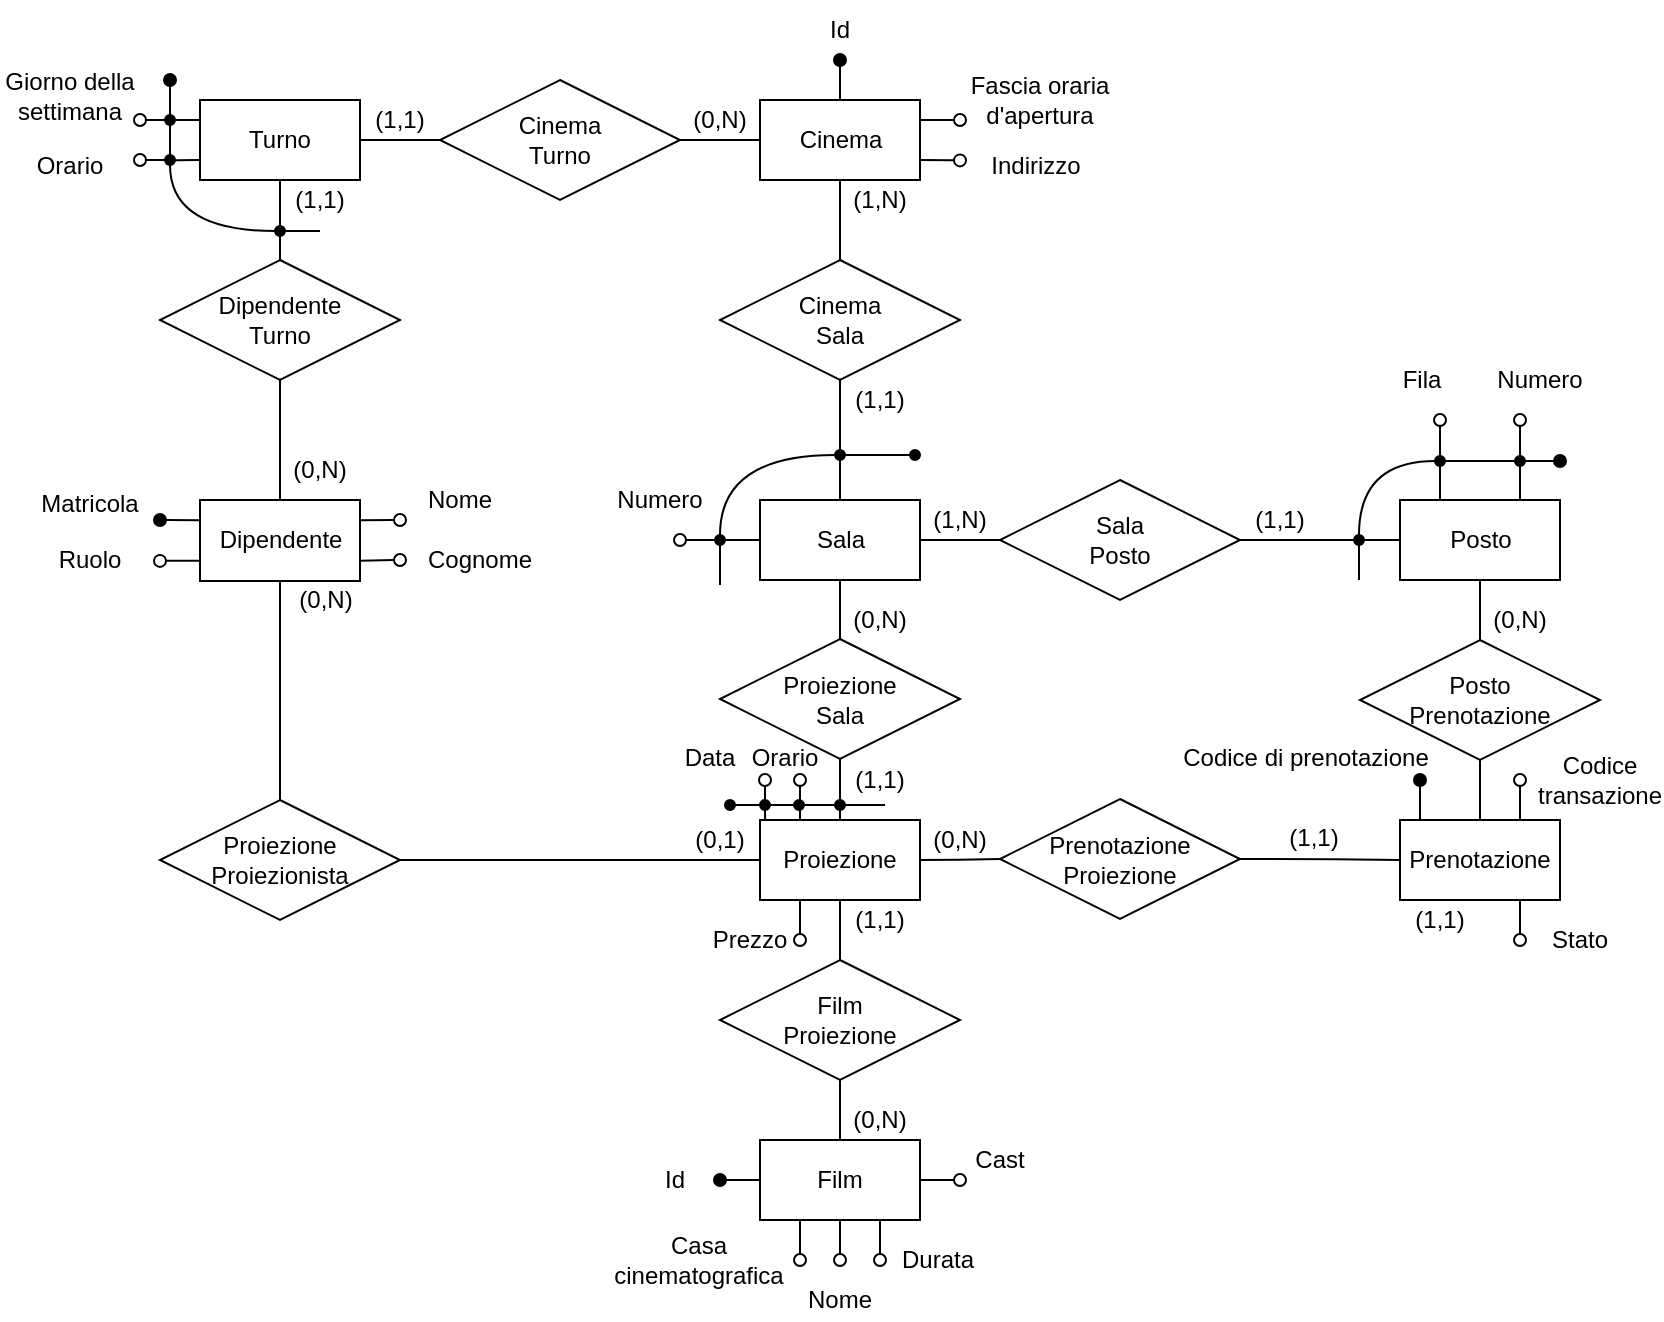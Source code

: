 <mxfile version="15.4.0" type="device"><diagram id="1lqw0WRs7aaWDiczPVCa" name="Page-1"><mxGraphModel dx="1086" dy="806" grid="1" gridSize="10" guides="1" tooltips="1" connect="1" arrows="1" fold="1" page="0" pageScale="1" pageWidth="10000" pageHeight="10000" background="none" math="0" shadow="0"><root><mxCell id="0"/><mxCell id="1" parent="0"/><mxCell id="xSopdsPpnrnvoIy82rfR-10" style="orthogonalLoop=1;jettySize=auto;html=1;exitX=0.5;exitY=1;exitDx=0;exitDy=0;entryX=0.5;entryY=0;entryDx=0;entryDy=0;endArrow=none;endFill=0;sketch=0;edgeStyle=orthogonalEdgeStyle;" parent="1" source="xSopdsPpnrnvoIy82rfR-5" target="xSopdsPpnrnvoIy82rfR-7" edge="1"><mxGeometry relative="1" as="geometry"/></mxCell><mxCell id="kXADhl5-Y2eT4AWiYwV3-1" style="edgeStyle=orthogonalEdgeStyle;orthogonalLoop=1;jettySize=auto;html=1;endArrow=oval;endFill=0;sketch=0;rounded=0;exitX=1;exitY=0.25;exitDx=0;exitDy=0;" parent="1" source="xSopdsPpnrnvoIy82rfR-5" edge="1"><mxGeometry relative="1" as="geometry"><mxPoint x="860" y="290" as="targetPoint"/><Array as="points"/></mxGeometry></mxCell><mxCell id="XUvCuoYZsKAZqXuq2xpE-69" style="edgeStyle=none;rounded=0;orthogonalLoop=1;jettySize=auto;html=1;endArrow=oval;endFill=1;strokeColor=#000000;fillColor=#FFFFFF;" parent="1" source="xSopdsPpnrnvoIy82rfR-5" edge="1"><mxGeometry relative="1" as="geometry"><mxPoint x="800" y="260" as="targetPoint"/></mxGeometry></mxCell><mxCell id="XUvCuoYZsKAZqXuq2xpE-71" style="edgeStyle=none;rounded=0;orthogonalLoop=1;jettySize=auto;html=1;exitX=1;exitY=0.75;exitDx=0;exitDy=0;endArrow=oval;endFill=0;strokeColor=#000000;fillColor=#FFFFFF;" parent="1" source="xSopdsPpnrnvoIy82rfR-5" edge="1"><mxGeometry relative="1" as="geometry"><mxPoint x="860" y="310.2" as="targetPoint"/></mxGeometry></mxCell><mxCell id="xSopdsPpnrnvoIy82rfR-5" value="Cinema" style="html=1;sketch=0;" parent="1" vertex="1"><mxGeometry x="760" y="280" width="80" height="40" as="geometry"/></mxCell><mxCell id="xSopdsPpnrnvoIy82rfR-13" style="edgeStyle=orthogonalEdgeStyle;orthogonalLoop=1;jettySize=auto;html=1;exitX=1;exitY=0.5;exitDx=0;exitDy=0;endArrow=none;endFill=0;sketch=0;" parent="1" source="xSopdsPpnrnvoIy82rfR-6" target="xSopdsPpnrnvoIy82rfR-8" edge="1"><mxGeometry relative="1" as="geometry"/></mxCell><mxCell id="xSopdsPpnrnvoIy82rfR-17" style="edgeStyle=orthogonalEdgeStyle;orthogonalLoop=1;jettySize=auto;html=1;exitX=0;exitY=0.5;exitDx=0;exitDy=0;endArrow=oval;endFill=0;sketch=0;rounded=0;" parent="1" source="xSopdsPpnrnvoIy82rfR-6" edge="1"><mxGeometry relative="1" as="geometry"><mxPoint x="720" y="500" as="targetPoint"/></mxGeometry></mxCell><mxCell id="xSopdsPpnrnvoIy82rfR-53" style="edgeStyle=orthogonalEdgeStyle;orthogonalLoop=1;jettySize=auto;html=1;exitX=0.5;exitY=1;exitDx=0;exitDy=0;entryX=0.5;entryY=0;entryDx=0;entryDy=0;endArrow=none;endFill=0;sketch=0;rounded=0;" parent="1" source="xSopdsPpnrnvoIy82rfR-6" target="xSopdsPpnrnvoIy82rfR-52" edge="1"><mxGeometry relative="1" as="geometry"/></mxCell><mxCell id="xSopdsPpnrnvoIy82rfR-6" value="Sala" style="html=1;sketch=0;" parent="1" vertex="1"><mxGeometry x="760" y="480" width="80" height="40" as="geometry"/></mxCell><mxCell id="xSopdsPpnrnvoIy82rfR-7" value="Cinema&lt;br&gt;Sala" style="rhombus;whiteSpace=wrap;html=1;sketch=0;" parent="1" vertex="1"><mxGeometry x="740" y="360" width="120" height="60" as="geometry"/></mxCell><mxCell id="xSopdsPpnrnvoIy82rfR-14" style="edgeStyle=orthogonalEdgeStyle;orthogonalLoop=1;jettySize=auto;html=1;exitX=1;exitY=0.5;exitDx=0;exitDy=0;endArrow=none;endFill=0;sketch=0;rounded=0;" parent="1" source="j7TaqIWnc3uR9Nywzq0r-38" target="xSopdsPpnrnvoIy82rfR-9" edge="1"><mxGeometry relative="1" as="geometry"><Array as="points"><mxPoint x="1060" y="500"/><mxPoint x="1060" y="500"/></Array></mxGeometry></mxCell><mxCell id="j7TaqIWnc3uR9Nywzq0r-98" style="edgeStyle=orthogonalEdgeStyle;orthogonalLoop=1;jettySize=auto;html=1;entryX=0;entryY=0.5;entryDx=0;entryDy=0;startArrow=none;startFill=0;endArrow=none;endFill=0;endSize=6;fillColor=#000000;sketch=0;rounded=0;" parent="1" source="xSopdsPpnrnvoIy82rfR-8" target="j7TaqIWnc3uR9Nywzq0r-38" edge="1"><mxGeometry relative="1" as="geometry"/></mxCell><mxCell id="xSopdsPpnrnvoIy82rfR-8" value="Sala&lt;br&gt;Posto" style="rhombus;whiteSpace=wrap;html=1;sketch=0;" parent="1" vertex="1"><mxGeometry x="880" y="470" width="120" height="60" as="geometry"/></mxCell><mxCell id="XUvCuoYZsKAZqXuq2xpE-81" style="edgeStyle=none;rounded=0;orthogonalLoop=1;jettySize=auto;html=1;exitX=0.75;exitY=0;exitDx=0;exitDy=0;entryX=0.5;entryY=1;entryDx=0;entryDy=0;endArrow=none;endFill=0;strokeColor=#000000;fillColor=#FFFFFF;" parent="1" source="xSopdsPpnrnvoIy82rfR-9" target="XUvCuoYZsKAZqXuq2xpE-80" edge="1"><mxGeometry relative="1" as="geometry"/></mxCell><mxCell id="xSopdsPpnrnvoIy82rfR-9" value="Posto" style="html=1;sketch=0;" parent="1" vertex="1"><mxGeometry x="1080" y="480" width="80" height="40" as="geometry"/></mxCell><mxCell id="xSopdsPpnrnvoIy82rfR-16" value="Fascia oraria d'apertura" style="text;html=1;strokeColor=none;fillColor=none;align=center;verticalAlign=middle;whiteSpace=wrap;sketch=0;" parent="1" vertex="1"><mxGeometry x="860" y="270" width="80" height="20" as="geometry"/></mxCell><mxCell id="xSopdsPpnrnvoIy82rfR-18" value="Numero" style="text;html=1;strokeColor=none;fillColor=none;align=center;verticalAlign=middle;whiteSpace=wrap;sketch=0;" parent="1" vertex="1"><mxGeometry x="690" y="470" width="40" height="20" as="geometry"/></mxCell><mxCell id="xSopdsPpnrnvoIy82rfR-62" style="edgeStyle=orthogonalEdgeStyle;orthogonalLoop=1;jettySize=auto;html=1;exitX=0.5;exitY=1;exitDx=0;exitDy=0;endArrow=oval;endFill=0;sketch=0;rounded=0;" parent="1" source="xSopdsPpnrnvoIy82rfR-19" edge="1"><mxGeometry relative="1" as="geometry"><mxPoint x="800" y="860" as="targetPoint"/></mxGeometry></mxCell><mxCell id="xSopdsPpnrnvoIy82rfR-69" style="edgeStyle=orthogonalEdgeStyle;orthogonalLoop=1;jettySize=auto;html=1;exitX=0.25;exitY=1;exitDx=0;exitDy=0;endArrow=oval;endFill=0;sketch=0;rounded=0;" parent="1" source="xSopdsPpnrnvoIy82rfR-19" edge="1"><mxGeometry relative="1" as="geometry"><mxPoint x="780" y="860" as="targetPoint"/></mxGeometry></mxCell><mxCell id="j7TaqIWnc3uR9Nywzq0r-116" style="edgeStyle=orthogonalEdgeStyle;orthogonalLoop=1;jettySize=auto;html=1;exitX=0.75;exitY=1;exitDx=0;exitDy=0;startArrow=none;startFill=0;endArrow=oval;endFill=0;endSize=6;fillColor=#000000;sketch=0;rounded=0;" parent="1" source="xSopdsPpnrnvoIy82rfR-19" edge="1"><mxGeometry relative="1" as="geometry"><mxPoint x="820" y="860" as="targetPoint"/><Array as="points"/></mxGeometry></mxCell><mxCell id="XUvCuoYZsKAZqXuq2xpE-64" style="edgeStyle=none;rounded=0;orthogonalLoop=1;jettySize=auto;html=1;endArrow=oval;endFill=1;strokeColor=#000000;fillColor=#FFFFFF;" parent="1" source="xSopdsPpnrnvoIy82rfR-19" edge="1"><mxGeometry relative="1" as="geometry"><mxPoint x="740" y="820" as="targetPoint"/></mxGeometry></mxCell><mxCell id="jBW64c688pPI00NlGqt8-2" style="edgeStyle=orthogonalEdgeStyle;rounded=0;orthogonalLoop=1;jettySize=auto;html=1;exitX=1;exitY=0.5;exitDx=0;exitDy=0;endArrow=oval;endFill=0;" parent="1" source="xSopdsPpnrnvoIy82rfR-19" edge="1"><mxGeometry relative="1" as="geometry"><mxPoint x="860" y="820" as="targetPoint"/></mxGeometry></mxCell><mxCell id="xSopdsPpnrnvoIy82rfR-19" value="Film" style="whiteSpace=wrap;html=1;sketch=0;" parent="1" vertex="1"><mxGeometry x="760" y="800" width="80" height="40" as="geometry"/></mxCell><mxCell id="xSopdsPpnrnvoIy82rfR-25" value="Prezzo" style="text;html=1;strokeColor=none;fillColor=none;align=center;verticalAlign=middle;whiteSpace=wrap;sketch=0;" parent="1" vertex="1"><mxGeometry x="735" y="690" width="40" height="20" as="geometry"/></mxCell><mxCell id="xSopdsPpnrnvoIy82rfR-27" value="Data" style="text;html=1;strokeColor=none;fillColor=none;align=center;verticalAlign=middle;whiteSpace=wrap;sketch=0;" parent="1" vertex="1"><mxGeometry x="720" y="598.5" width="30" height="20" as="geometry"/></mxCell><mxCell id="xSopdsPpnrnvoIy82rfR-29" value="(1,N)" style="text;html=1;strokeColor=none;fillColor=none;align=center;verticalAlign=middle;whiteSpace=wrap;sketch=0;" parent="1" vertex="1"><mxGeometry x="800" y="320" width="40" height="20" as="geometry"/></mxCell><mxCell id="xSopdsPpnrnvoIy82rfR-30" value="(1,N)" style="text;html=1;strokeColor=none;fillColor=none;align=center;verticalAlign=middle;whiteSpace=wrap;sketch=0;" parent="1" vertex="1"><mxGeometry x="840" y="480" width="40" height="20" as="geometry"/></mxCell><mxCell id="xSopdsPpnrnvoIy82rfR-31" value="(1,1)" style="text;html=1;strokeColor=none;fillColor=none;align=center;verticalAlign=middle;whiteSpace=wrap;sketch=0;" parent="1" vertex="1"><mxGeometry x="1000" y="480" width="40" height="20" as="geometry"/></mxCell><mxCell id="xSopdsPpnrnvoIy82rfR-32" value="(0,N)" style="text;html=1;strokeColor=none;fillColor=none;align=center;verticalAlign=middle;whiteSpace=wrap;sketch=0;" parent="1" vertex="1"><mxGeometry x="800" y="780" width="40" height="20" as="geometry"/></mxCell><mxCell id="xSopdsPpnrnvoIy82rfR-33" value="(0,N)" style="text;html=1;strokeColor=none;fillColor=none;align=center;verticalAlign=middle;whiteSpace=wrap;sketch=0;" parent="1" vertex="1"><mxGeometry x="800" y="530" width="40" height="20" as="geometry"/></mxCell><mxCell id="narDt6vrmiZYORDsAgDX-24" style="edgeStyle=orthogonalEdgeStyle;orthogonalLoop=1;jettySize=auto;html=1;startSize=6;endArrow=oval;endFill=1;endSize=6;fillColor=#000000;sketch=0;rounded=0;" parent="1" source="xSopdsPpnrnvoIy82rfR-34" edge="1"><mxGeometry relative="1" as="geometry"><mxPoint x="1090" y="620" as="targetPoint"/><Array as="points"><mxPoint x="1090" y="630"/><mxPoint x="1090" y="630"/></Array></mxGeometry></mxCell><mxCell id="O3717cqS2uT274WOSJo--23" style="edgeStyle=orthogonalEdgeStyle;curved=1;rounded=0;orthogonalLoop=1;jettySize=auto;html=1;entryX=0.5;entryY=1;entryDx=0;entryDy=0;endArrow=none;endFill=0;" parent="1" source="xSopdsPpnrnvoIy82rfR-34" target="O3717cqS2uT274WOSJo--22" edge="1"><mxGeometry relative="1" as="geometry"/></mxCell><mxCell id="vEqM63-Vayi4ytA29xNb-20" style="edgeStyle=orthogonalEdgeStyle;curved=1;rounded=0;orthogonalLoop=1;jettySize=auto;html=1;endArrow=oval;endFill=0;exitX=0.75;exitY=0;exitDx=0;exitDy=0;" parent="1" source="xSopdsPpnrnvoIy82rfR-34" edge="1"><mxGeometry relative="1" as="geometry"><mxPoint x="1140" y="620" as="targetPoint"/></mxGeometry></mxCell><mxCell id="ssJWKYmf7jHM9MA0_efR-1" style="edgeStyle=orthogonalEdgeStyle;rounded=0;orthogonalLoop=1;jettySize=auto;html=1;endArrow=oval;endFill=0;exitX=0.75;exitY=1;exitDx=0;exitDy=0;" parent="1" source="xSopdsPpnrnvoIy82rfR-34" edge="1"><mxGeometry relative="1" as="geometry"><mxPoint x="1140" y="700" as="targetPoint"/></mxGeometry></mxCell><mxCell id="xSopdsPpnrnvoIy82rfR-34" value="Prenotazione" style="whiteSpace=wrap;html=1;sketch=0;" parent="1" vertex="1"><mxGeometry x="1080" y="640" width="80" height="40" as="geometry"/></mxCell><mxCell id="xSopdsPpnrnvoIy82rfR-56" style="edgeStyle=orthogonalEdgeStyle;orthogonalLoop=1;jettySize=auto;html=1;exitX=0.5;exitY=1;exitDx=0;exitDy=0;entryX=0.5;entryY=0;entryDx=0;entryDy=0;endArrow=none;endFill=0;sketch=0;rounded=0;startArrow=none;" parent="1" source="xSopdsPpnrnvoIy82rfR-36" target="xSopdsPpnrnvoIy82rfR-55" edge="1"><mxGeometry relative="1" as="geometry"><mxPoint x="800" y="690" as="sourcePoint"/></mxGeometry></mxCell><mxCell id="j7TaqIWnc3uR9Nywzq0r-130" style="edgeStyle=none;orthogonalLoop=1;jettySize=auto;html=1;startArrow=none;startFill=0;endArrow=oval;endFill=0;endSize=6;fillColor=#000000;sketch=0;rounded=0;exitX=0.25;exitY=1;exitDx=0;exitDy=0;" parent="1" source="xSopdsPpnrnvoIy82rfR-36" edge="1"><mxGeometry relative="1" as="geometry"><mxPoint x="780" y="700" as="targetPoint"/><mxPoint x="742.5" y="710" as="sourcePoint"/></mxGeometry></mxCell><mxCell id="j7TaqIWnc3uR9Nywzq0r-131" style="edgeStyle=none;orthogonalLoop=1;jettySize=auto;html=1;exitX=0.25;exitY=0;exitDx=0;exitDy=0;startArrow=none;startFill=0;endArrow=oval;endFill=0;endSize=6;fillColor=#000000;sketch=0;rounded=0;" parent="1" source="xSopdsPpnrnvoIy82rfR-36" edge="1"><mxGeometry relative="1" as="geometry"><mxPoint x="780" y="620" as="targetPoint"/><mxPoint x="840" y="672" as="sourcePoint"/></mxGeometry></mxCell><mxCell id="O3717cqS2uT274WOSJo--20" style="edgeStyle=orthogonalEdgeStyle;curved=1;rounded=0;orthogonalLoop=1;jettySize=auto;html=1;entryX=0;entryY=0.5;entryDx=0;entryDy=0;endArrow=none;endFill=0;" parent="1" source="xSopdsPpnrnvoIy82rfR-36" target="O3717cqS2uT274WOSJo--19" edge="1"><mxGeometry relative="1" as="geometry"/></mxCell><mxCell id="xSopdsPpnrnvoIy82rfR-36" value="Proiezione" style="whiteSpace=wrap;html=1;sketch=0;" parent="1" vertex="1"><mxGeometry x="760" y="640" width="80" height="40" as="geometry"/></mxCell><mxCell id="xSopdsPpnrnvoIy82rfR-46" value="Fila" style="text;html=1;strokeColor=none;fillColor=none;align=center;verticalAlign=middle;whiteSpace=wrap;sketch=0;" parent="1" vertex="1"><mxGeometry x="1070.5" y="410" width="40" height="20" as="geometry"/></mxCell><mxCell id="xSopdsPpnrnvoIy82rfR-47" value="Numero" style="text;html=1;strokeColor=none;fillColor=none;align=center;verticalAlign=middle;whiteSpace=wrap;sketch=0;" parent="1" vertex="1"><mxGeometry x="1130" y="410" width="40" height="20" as="geometry"/></mxCell><mxCell id="xSopdsPpnrnvoIy82rfR-54" style="edgeStyle=orthogonalEdgeStyle;orthogonalLoop=1;jettySize=auto;html=1;exitX=0.5;exitY=1;exitDx=0;exitDy=0;entryX=0.5;entryY=0;entryDx=0;entryDy=0;endArrow=none;endFill=0;sketch=0;rounded=0;startArrow=none;" parent="1" source="O3717cqS2uT274WOSJo--3" target="xSopdsPpnrnvoIy82rfR-36" edge="1"><mxGeometry relative="1" as="geometry"/></mxCell><mxCell id="xSopdsPpnrnvoIy82rfR-52" value="Proiezione&lt;br&gt;Sala" style="rhombus;whiteSpace=wrap;html=1;sketch=0;" parent="1" vertex="1"><mxGeometry x="740" y="549.5" width="120" height="60" as="geometry"/></mxCell><mxCell id="xSopdsPpnrnvoIy82rfR-57" style="edgeStyle=orthogonalEdgeStyle;orthogonalLoop=1;jettySize=auto;html=1;exitX=0.5;exitY=1;exitDx=0;exitDy=0;entryX=0.5;entryY=0;entryDx=0;entryDy=0;endArrow=none;endFill=0;sketch=0;rounded=0;" parent="1" source="xSopdsPpnrnvoIy82rfR-55" target="xSopdsPpnrnvoIy82rfR-19" edge="1"><mxGeometry relative="1" as="geometry"/></mxCell><mxCell id="xSopdsPpnrnvoIy82rfR-55" value="Film&lt;br&gt;Proiezione" style="rhombus;whiteSpace=wrap;html=1;sketch=0;" parent="1" vertex="1"><mxGeometry x="740" y="710" width="120" height="60" as="geometry"/></mxCell><mxCell id="xSopdsPpnrnvoIy82rfR-65" value="Durata" style="text;html=1;strokeColor=none;fillColor=none;align=center;verticalAlign=middle;whiteSpace=wrap;sketch=0;" parent="1" vertex="1"><mxGeometry x="828.75" y="850" width="40" height="20" as="geometry"/></mxCell><mxCell id="xSopdsPpnrnvoIy82rfR-67" value="Nome" style="text;html=1;strokeColor=none;fillColor=none;align=center;verticalAlign=middle;whiteSpace=wrap;sketch=0;" parent="1" vertex="1"><mxGeometry x="780" y="870" width="40" height="20" as="geometry"/></mxCell><mxCell id="xSopdsPpnrnvoIy82rfR-71" value="Casa cinematografica&lt;br&gt;" style="text;html=1;strokeColor=none;fillColor=none;align=center;verticalAlign=middle;whiteSpace=wrap;sketch=0;" parent="1" vertex="1"><mxGeometry x="682.5" y="850" width="92.5" height="20" as="geometry"/></mxCell><mxCell id="xSopdsPpnrnvoIy82rfR-77" style="edgeStyle=orthogonalEdgeStyle;orthogonalLoop=1;jettySize=auto;html=1;entryX=0;entryY=0.5;entryDx=0;entryDy=0;endArrow=none;endFill=0;sketch=0;rounded=0;" parent="1" source="xSopdsPpnrnvoIy82rfR-75" target="xSopdsPpnrnvoIy82rfR-36" edge="1"><mxGeometry relative="1" as="geometry"/></mxCell><mxCell id="ssJWKYmf7jHM9MA0_efR-18" style="edgeStyle=orthogonalEdgeStyle;rounded=0;orthogonalLoop=1;jettySize=auto;html=1;entryX=0.5;entryY=1;entryDx=0;entryDy=0;endArrow=none;endFill=0;" parent="1" source="xSopdsPpnrnvoIy82rfR-75" target="xSopdsPpnrnvoIy82rfR-96" edge="1"><mxGeometry relative="1" as="geometry"/></mxCell><mxCell id="xSopdsPpnrnvoIy82rfR-75" value="Proiezione&lt;br&gt;Proiezionista" style="rhombus;whiteSpace=wrap;html=1;sketch=0;" parent="1" vertex="1"><mxGeometry x="460" y="630" width="120" height="60" as="geometry"/></mxCell><mxCell id="XUvCuoYZsKAZqXuq2xpE-32" style="edgeStyle=none;rounded=0;orthogonalLoop=1;jettySize=auto;html=1;exitX=1;exitY=0.25;exitDx=0;exitDy=0;endArrow=oval;endFill=0;strokeColor=#000000;fillColor=#FFFFFF;" parent="1" source="xSopdsPpnrnvoIy82rfR-96" edge="1"><mxGeometry relative="1" as="geometry"><mxPoint x="580" y="490" as="targetPoint"/><mxPoint x="560" y="534.875" as="sourcePoint"/></mxGeometry></mxCell><mxCell id="XUvCuoYZsKAZqXuq2xpE-33" style="edgeStyle=none;rounded=0;orthogonalLoop=1;jettySize=auto;html=1;exitX=1;exitY=0.75;exitDx=0;exitDy=0;endArrow=oval;endFill=0;strokeColor=#000000;fillColor=#FFFFFF;" parent="1" source="xSopdsPpnrnvoIy82rfR-96" edge="1"><mxGeometry relative="1" as="geometry"><mxPoint x="580" y="510" as="targetPoint"/><mxPoint x="560" y="555.125" as="sourcePoint"/></mxGeometry></mxCell><mxCell id="XUvCuoYZsKAZqXuq2xpE-36" style="edgeStyle=none;rounded=0;orthogonalLoop=1;jettySize=auto;html=1;exitX=0;exitY=0.25;exitDx=0;exitDy=0;endArrow=oval;endFill=1;strokeColor=#000000;fillColor=#FFFFFF;" parent="1" source="xSopdsPpnrnvoIy82rfR-96" edge="1"><mxGeometry relative="1" as="geometry"><mxPoint x="460" y="490" as="targetPoint"/><mxPoint x="480" y="534.875" as="sourcePoint"/></mxGeometry></mxCell><mxCell id="ssJWKYmf7jHM9MA0_efR-19" style="edgeStyle=orthogonalEdgeStyle;rounded=0;orthogonalLoop=1;jettySize=auto;html=1;exitX=0;exitY=0.75;exitDx=0;exitDy=0;endArrow=oval;endFill=0;" parent="1" source="xSopdsPpnrnvoIy82rfR-96" edge="1"><mxGeometry relative="1" as="geometry"><mxPoint x="460" y="510.442" as="targetPoint"/></mxGeometry></mxCell><mxCell id="xSopdsPpnrnvoIy82rfR-96" value="Dipendente" style="html=1;sketch=0;" parent="1" vertex="1"><mxGeometry x="480" y="480" width="80" height="40.5" as="geometry"/></mxCell><mxCell id="xSopdsPpnrnvoIy82rfR-103" style="edgeStyle=orthogonalEdgeStyle;orthogonalLoop=1;jettySize=auto;html=1;exitX=0.5;exitY=1;exitDx=0;exitDy=0;entryX=0.5;entryY=0;entryDx=0;entryDy=0;endArrow=none;endFill=0;sketch=0;rounded=0;" parent="1" source="xSopdsPpnrnvoIy82rfR-100" target="xSopdsPpnrnvoIy82rfR-96" edge="1"><mxGeometry relative="1" as="geometry"/></mxCell><mxCell id="vEqM63-Vayi4ytA29xNb-33" style="edgeStyle=none;rounded=0;orthogonalLoop=1;jettySize=auto;html=1;exitX=0.5;exitY=0;exitDx=0;exitDy=0;entryX=0.5;entryY=1;entryDx=0;entryDy=0;endArrow=none;endFill=0;" parent="1" source="xSopdsPpnrnvoIy82rfR-100" target="vEqM63-Vayi4ytA29xNb-12" edge="1"><mxGeometry relative="1" as="geometry"/></mxCell><mxCell id="xSopdsPpnrnvoIy82rfR-100" value="Dipendente&lt;br&gt;Turno" style="rhombus;whiteSpace=wrap;html=1;sketch=0;" parent="1" vertex="1"><mxGeometry x="460" y="360" width="120" height="60" as="geometry"/></mxCell><mxCell id="j7TaqIWnc3uR9Nywzq0r-20" style="edgeStyle=orthogonalEdgeStyle;orthogonalLoop=1;jettySize=auto;html=1;entryX=1;entryY=0.5;entryDx=0;entryDy=0;startArrow=none;startFill=0;endArrow=none;endFill=0;endSize=6;sketch=0;rounded=0;" parent="1" source="j7TaqIWnc3uR9Nywzq0r-13" target="j7TaqIWnc3uR9Nywzq0r-14" edge="1"><mxGeometry relative="1" as="geometry"/></mxCell><mxCell id="j7TaqIWnc3uR9Nywzq0r-13" value="" style="ellipse;whiteSpace=wrap;html=1;aspect=fixed;fillColor=#000000;sketch=0;" parent="1" vertex="1"><mxGeometry x="835" y="455" width="5" height="5" as="geometry"/></mxCell><mxCell id="j7TaqIWnc3uR9Nywzq0r-97" style="edgeStyle=orthogonalEdgeStyle;orthogonalLoop=1;jettySize=auto;html=1;startArrow=none;startFill=0;endArrow=none;endFill=0;endSize=6;fillColor=#000000;sketch=0;rounded=0;" parent="1" source="j7TaqIWnc3uR9Nywzq0r-15" edge="1"><mxGeometry relative="1" as="geometry"><mxPoint x="740" y="520" as="targetPoint"/></mxGeometry></mxCell><mxCell id="j7TaqIWnc3uR9Nywzq0r-15" value="" style="ellipse;whiteSpace=wrap;html=1;aspect=fixed;fillColor=#000000;sketch=0;" parent="1" vertex="1"><mxGeometry x="737.5" y="497.5" width="5" height="5" as="geometry"/></mxCell><mxCell id="j7TaqIWnc3uR9Nywzq0r-16" style="edgeStyle=orthogonalEdgeStyle;orthogonalLoop=1;jettySize=auto;html=1;exitX=0.5;exitY=1;exitDx=0;exitDy=0;endArrow=none;endFill=0;sketch=0;rounded=0;entryX=0.5;entryY=0;entryDx=0;entryDy=0;" parent="1" source="xSopdsPpnrnvoIy82rfR-7" target="j7TaqIWnc3uR9Nywzq0r-14" edge="1"><mxGeometry relative="1" as="geometry"><mxPoint x="730" y="510" as="sourcePoint"/><mxPoint x="730" y="450" as="targetPoint"/><Array as="points"><mxPoint x="800" y="440"/><mxPoint x="800" y="440"/></Array></mxGeometry></mxCell><mxCell id="j7TaqIWnc3uR9Nywzq0r-21" style="edgeStyle=orthogonalEdgeStyle;orthogonalLoop=1;jettySize=auto;html=1;entryX=0.5;entryY=0;entryDx=0;entryDy=0;startArrow=none;startFill=0;endArrow=none;endFill=0;endSize=6;sketch=0;curved=1;" parent="1" source="j7TaqIWnc3uR9Nywzq0r-14" target="j7TaqIWnc3uR9Nywzq0r-15" edge="1"><mxGeometry relative="1" as="geometry"/></mxCell><mxCell id="j7TaqIWnc3uR9Nywzq0r-46" style="edgeStyle=none;orthogonalLoop=1;jettySize=auto;html=1;entryX=0.5;entryY=0;entryDx=0;entryDy=0;startArrow=none;startFill=0;endArrow=none;endFill=0;endSize=6;sketch=0;rounded=0;" parent="1" source="j7TaqIWnc3uR9Nywzq0r-14" target="xSopdsPpnrnvoIy82rfR-6" edge="1"><mxGeometry relative="1" as="geometry"/></mxCell><mxCell id="j7TaqIWnc3uR9Nywzq0r-14" value="" style="ellipse;whiteSpace=wrap;html=1;aspect=fixed;fillColor=#000000;sketch=0;" parent="1" vertex="1"><mxGeometry x="797.5" y="455" width="5" height="5" as="geometry"/></mxCell><mxCell id="j7TaqIWnc3uR9Nywzq0r-42" style="edgeStyle=orthogonalEdgeStyle;orthogonalLoop=1;jettySize=auto;html=1;entryX=0.5;entryY=0;entryDx=0;entryDy=0;startArrow=none;startFill=0;endArrow=none;endFill=0;endSize=6;sketch=0;curved=1;exitX=0;exitY=0.5;exitDx=0;exitDy=0;" parent="1" source="XUvCuoYZsKAZqXuq2xpE-77" target="j7TaqIWnc3uR9Nywzq0r-38" edge="1"><mxGeometry relative="1" as="geometry"><mxPoint x="1090" y="460" as="sourcePoint"/></mxGeometry></mxCell><mxCell id="j7TaqIWnc3uR9Nywzq0r-146" style="orthogonalLoop=1;jettySize=auto;html=1;startArrow=none;startFill=0;endArrow=none;endFill=0;endSize=6;fillColor=#ffffff;sketch=0;rounded=0;" parent="1" source="j7TaqIWnc3uR9Nywzq0r-38" edge="1"><mxGeometry relative="1" as="geometry"><mxPoint x="1059.5" y="520" as="targetPoint"/></mxGeometry></mxCell><mxCell id="j7TaqIWnc3uR9Nywzq0r-38" value="" style="ellipse;whiteSpace=wrap;html=1;aspect=fixed;fillColor=#000000;sketch=0;" parent="1" vertex="1"><mxGeometry x="1057" y="497.5" width="5" height="5" as="geometry"/></mxCell><mxCell id="j7TaqIWnc3uR9Nywzq0r-62" value="(1,1)" style="text;html=1;strokeColor=none;fillColor=none;align=center;verticalAlign=middle;whiteSpace=wrap;sketch=0;" parent="1" vertex="1"><mxGeometry x="800" y="680" width="40" height="20" as="geometry"/></mxCell><mxCell id="j7TaqIWnc3uR9Nywzq0r-106" value="(1,1)" style="text;html=1;strokeColor=none;fillColor=none;align=center;verticalAlign=middle;whiteSpace=wrap;sketch=0;" parent="1" vertex="1"><mxGeometry x="800" y="610" width="40" height="20" as="geometry"/></mxCell><mxCell id="j7TaqIWnc3uR9Nywzq0r-119" value="(0,1)" style="text;html=1;strokeColor=none;fillColor=none;align=center;verticalAlign=middle;whiteSpace=wrap;sketch=0;" parent="1" vertex="1"><mxGeometry x="720" y="640" width="40" height="20" as="geometry"/></mxCell><mxCell id="narDt6vrmiZYORDsAgDX-4" style="edgeStyle=orthogonalEdgeStyle;orthogonalLoop=1;jettySize=auto;html=1;entryX=0;entryY=0.5;entryDx=0;entryDy=0;endArrow=none;endFill=0;sketch=0;rounded=0;" parent="1" source="narDt6vrmiZYORDsAgDX-1" target="xSopdsPpnrnvoIy82rfR-5" edge="1"><mxGeometry relative="1" as="geometry"/></mxCell><mxCell id="XUvCuoYZsKAZqXuq2xpE-55" style="edgeStyle=orthogonalEdgeStyle;curved=1;rounded=0;orthogonalLoop=1;jettySize=auto;html=1;entryX=1;entryY=0.5;entryDx=0;entryDy=0;endArrow=none;endFill=0;strokeColor=#000000;fillColor=#FFFFFF;" parent="1" source="narDt6vrmiZYORDsAgDX-1" target="vEqM63-Vayi4ytA29xNb-2" edge="1"><mxGeometry relative="1" as="geometry"/></mxCell><mxCell id="narDt6vrmiZYORDsAgDX-1" value="Cinema&lt;br&gt;Turno" style="rhombus;whiteSpace=wrap;html=1;sketch=0;" parent="1" vertex="1"><mxGeometry x="600" y="270" width="120" height="60" as="geometry"/></mxCell><mxCell id="narDt6vrmiZYORDsAgDX-7" value="(0,N)" style="text;html=1;strokeColor=none;fillColor=none;align=center;verticalAlign=middle;whiteSpace=wrap;sketch=0;" parent="1" vertex="1"><mxGeometry x="720" y="280" width="40" height="20" as="geometry"/></mxCell><mxCell id="narDt6vrmiZYORDsAgDX-10" value="Codice di prenotazione" style="text;html=1;strokeColor=none;fillColor=none;align=center;verticalAlign=middle;whiteSpace=wrap;sketch=0;" parent="1" vertex="1"><mxGeometry x="968" y="598.5" width="130" height="20" as="geometry"/></mxCell><mxCell id="narDt6vrmiZYORDsAgDX-14" value="(0,N)" style="text;html=1;strokeColor=none;fillColor=none;align=center;verticalAlign=middle;whiteSpace=wrap;sketch=0;" parent="1" vertex="1"><mxGeometry x="522.5" y="520" width="40" height="20" as="geometry"/></mxCell><mxCell id="narDt6vrmiZYORDsAgDX-15" value="(1,1)" style="text;html=1;strokeColor=none;fillColor=none;align=center;verticalAlign=middle;whiteSpace=wrap;sketch=0;" parent="1" vertex="1"><mxGeometry x="1080" y="680" width="40" height="20" as="geometry"/></mxCell><mxCell id="narDt6vrmiZYORDsAgDX-16" value="(1,1)" style="text;html=1;strokeColor=none;fillColor=none;align=center;verticalAlign=middle;whiteSpace=wrap;sketch=0;" parent="1" vertex="1"><mxGeometry x="560" y="280" width="40" height="20" as="geometry"/></mxCell><mxCell id="narDt6vrmiZYORDsAgDX-21" value="(0,N)" style="text;html=1;strokeColor=none;fillColor=none;align=center;verticalAlign=middle;whiteSpace=wrap;sketch=0;" parent="1" vertex="1"><mxGeometry x="520" y="455" width="40" height="20" as="geometry"/></mxCell><mxCell id="hVyepEjLpQcrVqFjemts-1" value="(0,N)" style="text;html=1;strokeColor=none;fillColor=none;align=center;verticalAlign=middle;whiteSpace=wrap;rounded=0;" parent="1" vertex="1"><mxGeometry x="840" y="639.5" width="40" height="20" as="geometry"/></mxCell><mxCell id="hVyepEjLpQcrVqFjemts-5" value="(0,N)" style="text;html=1;strokeColor=none;fillColor=none;align=center;verticalAlign=middle;whiteSpace=wrap;rounded=0;" parent="1" vertex="1"><mxGeometry x="1119.5" y="530" width="40" height="20" as="geometry"/></mxCell><mxCell id="hVyepEjLpQcrVqFjemts-7" value="Giorno della settimana" style="text;html=1;strokeColor=none;fillColor=none;align=center;verticalAlign=middle;whiteSpace=wrap;rounded=0;" parent="1" vertex="1"><mxGeometry x="380" y="267.5" width="70" height="20" as="geometry"/></mxCell><mxCell id="XUvCuoYZsKAZqXuq2xpE-2" style="edgeStyle=orthogonalEdgeStyle;rounded=0;orthogonalLoop=1;jettySize=auto;html=1;entryX=0;entryY=0.5;entryDx=0;entryDy=0;endArrow=none;endFill=0;startArrow=none;" parent="1" source="XUvCuoYZsKAZqXuq2xpE-8" target="O3717cqS2uT274WOSJo--3" edge="1"><mxGeometry relative="1" as="geometry"/></mxCell><mxCell id="O3717cqS2uT274WOSJo--1" value="" style="ellipse;whiteSpace=wrap;html=1;aspect=fixed;fillColor=#000000;sketch=0;" parent="1" vertex="1"><mxGeometry x="742.5" y="630" width="5" height="5" as="geometry"/></mxCell><mxCell id="XUvCuoYZsKAZqXuq2xpE-3" style="edgeStyle=orthogonalEdgeStyle;rounded=0;orthogonalLoop=1;jettySize=auto;html=1;endArrow=none;endFill=0;" parent="1" source="O3717cqS2uT274WOSJo--3" edge="1"><mxGeometry relative="1" as="geometry"><mxPoint x="820" y="632.5" as="targetPoint"/></mxGeometry></mxCell><mxCell id="O3717cqS2uT274WOSJo--3" value="" style="ellipse;whiteSpace=wrap;html=1;aspect=fixed;fillColor=#000000;sketch=0;" parent="1" vertex="1"><mxGeometry x="797.5" y="630" width="5" height="5" as="geometry"/></mxCell><mxCell id="O3717cqS2uT274WOSJo--5" value="" style="edgeStyle=orthogonalEdgeStyle;orthogonalLoop=1;jettySize=auto;html=1;exitX=0.5;exitY=1;exitDx=0;exitDy=0;entryX=0.5;entryY=0;entryDx=0;entryDy=0;endArrow=none;endFill=0;sketch=0;rounded=0;" parent="1" source="xSopdsPpnrnvoIy82rfR-52" target="O3717cqS2uT274WOSJo--3" edge="1"><mxGeometry relative="1" as="geometry"><mxPoint x="800" y="600" as="sourcePoint"/><mxPoint x="800" y="640" as="targetPoint"/></mxGeometry></mxCell><mxCell id="O3717cqS2uT274WOSJo--21" style="edgeStyle=orthogonalEdgeStyle;curved=1;rounded=0;orthogonalLoop=1;jettySize=auto;html=1;entryX=0;entryY=0.5;entryDx=0;entryDy=0;endArrow=none;endFill=0;" parent="1" source="O3717cqS2uT274WOSJo--19" target="xSopdsPpnrnvoIy82rfR-34" edge="1"><mxGeometry relative="1" as="geometry"/></mxCell><mxCell id="O3717cqS2uT274WOSJo--19" value="Prenotazione&lt;br&gt;Proiezione" style="rhombus;whiteSpace=wrap;html=1;sketch=0;" parent="1" vertex="1"><mxGeometry x="880" y="629.5" width="120" height="60" as="geometry"/></mxCell><mxCell id="O3717cqS2uT274WOSJo--24" style="edgeStyle=orthogonalEdgeStyle;curved=1;rounded=0;orthogonalLoop=1;jettySize=auto;html=1;exitX=0.5;exitY=0;exitDx=0;exitDy=0;entryX=0.5;entryY=1;entryDx=0;entryDy=0;endArrow=none;endFill=0;" parent="1" source="O3717cqS2uT274WOSJo--22" target="xSopdsPpnrnvoIy82rfR-9" edge="1"><mxGeometry relative="1" as="geometry"/></mxCell><mxCell id="O3717cqS2uT274WOSJo--22" value="Posto&lt;br&gt;Prenotazione" style="rhombus;whiteSpace=wrap;html=1;sketch=0;" parent="1" vertex="1"><mxGeometry x="1060" y="550" width="120" height="60" as="geometry"/></mxCell><mxCell id="XUvCuoYZsKAZqXuq2xpE-7" value="Orario" style="text;html=1;strokeColor=none;fillColor=none;align=center;verticalAlign=middle;whiteSpace=wrap;sketch=0;" parent="1" vertex="1"><mxGeometry x="760" y="598.5" width="25" height="20" as="geometry"/></mxCell><mxCell id="XUvCuoYZsKAZqXuq2xpE-8" value="" style="ellipse;whiteSpace=wrap;html=1;aspect=fixed;fillColor=#000000;sketch=0;" parent="1" vertex="1"><mxGeometry x="777" y="630" width="5" height="5" as="geometry"/></mxCell><mxCell id="XUvCuoYZsKAZqXuq2xpE-9" value="" style="edgeStyle=orthogonalEdgeStyle;rounded=0;orthogonalLoop=1;jettySize=auto;html=1;entryX=0;entryY=0.5;entryDx=0;entryDy=0;endArrow=none;endFill=0;" parent="1" source="O3717cqS2uT274WOSJo--1" target="XUvCuoYZsKAZqXuq2xpE-8" edge="1"><mxGeometry relative="1" as="geometry"><mxPoint x="757.5" y="632.5" as="sourcePoint"/><mxPoint x="797.5" y="632.5" as="targetPoint"/></mxGeometry></mxCell><mxCell id="XUvCuoYZsKAZqXuq2xpE-75" style="edgeStyle=none;rounded=0;orthogonalLoop=1;jettySize=auto;html=1;endArrow=oval;endFill=0;strokeColor=#000000;fillColor=#FFFFFF;" parent="1" source="XUvCuoYZsKAZqXuq2xpE-10" edge="1"><mxGeometry relative="1" as="geometry"><mxPoint x="762.5" y="620" as="targetPoint"/></mxGeometry></mxCell><mxCell id="XUvCuoYZsKAZqXuq2xpE-10" value="" style="ellipse;whiteSpace=wrap;html=1;aspect=fixed;fillColor=#000000;sketch=0;" parent="1" vertex="1"><mxGeometry x="760" y="630" width="5" height="5" as="geometry"/></mxCell><mxCell id="XUvCuoYZsKAZqXuq2xpE-11" value="" style="edgeStyle=none;orthogonalLoop=1;jettySize=auto;html=1;startArrow=none;startFill=0;endArrow=none;endFill=0;endSize=6;fillColor=#000000;sketch=0;rounded=0;entryX=0.5;entryY=1;entryDx=0;entryDy=0;exitX=0.032;exitY=0.004;exitDx=0;exitDy=0;exitPerimeter=0;" parent="1" source="xSopdsPpnrnvoIy82rfR-36" target="XUvCuoYZsKAZqXuq2xpE-10" edge="1"><mxGeometry relative="1" as="geometry"><mxPoint x="763" y="621.0" as="targetPoint"/><mxPoint x="763" y="640" as="sourcePoint"/></mxGeometry></mxCell><mxCell id="XUvCuoYZsKAZqXuq2xpE-13" value="(1,1)" style="text;html=1;strokeColor=none;fillColor=none;align=center;verticalAlign=middle;whiteSpace=wrap;rounded=0;" parent="1" vertex="1"><mxGeometry x="1017" y="638.5" width="40" height="20" as="geometry"/></mxCell><mxCell id="XUvCuoYZsKAZqXuq2xpE-15" value="(1,1)" style="text;html=1;strokeColor=none;fillColor=none;align=center;verticalAlign=middle;whiteSpace=wrap;sketch=0;" parent="1" vertex="1"><mxGeometry x="800" y="420" width="40" height="20" as="geometry"/></mxCell><mxCell id="XUvCuoYZsKAZqXuq2xpE-34" value="Nome" style="text;html=1;strokeColor=none;fillColor=none;align=center;verticalAlign=middle;whiteSpace=wrap;sketch=0;" parent="1" vertex="1"><mxGeometry x="590" y="470" width="40" height="20" as="geometry"/></mxCell><mxCell id="XUvCuoYZsKAZqXuq2xpE-35" value="Cognome" style="text;html=1;strokeColor=none;fillColor=none;align=center;verticalAlign=middle;whiteSpace=wrap;sketch=0;" parent="1" vertex="1"><mxGeometry x="590" y="500" width="60" height="20" as="geometry"/></mxCell><mxCell id="XUvCuoYZsKAZqXuq2xpE-37" value="Matricola" style="text;html=1;strokeColor=none;fillColor=none;align=center;verticalAlign=middle;whiteSpace=wrap;rounded=0;" parent="1" vertex="1"><mxGeometry x="400" y="474.75" width="50" height="15.25" as="geometry"/></mxCell><mxCell id="XUvCuoYZsKAZqXuq2xpE-40" value="Orario" style="text;html=1;strokeColor=none;fillColor=none;align=center;verticalAlign=middle;whiteSpace=wrap;rounded=0;" parent="1" vertex="1"><mxGeometry x="395" y="302.5" width="40" height="20" as="geometry"/></mxCell><mxCell id="XUvCuoYZsKAZqXuq2xpE-65" value="Id" style="text;html=1;strokeColor=none;fillColor=none;align=center;verticalAlign=middle;whiteSpace=wrap;sketch=0;" parent="1" vertex="1"><mxGeometry x="705" y="809.5" width="25" height="20" as="geometry"/></mxCell><mxCell id="XUvCuoYZsKAZqXuq2xpE-70" value="Id" style="text;html=1;strokeColor=none;fillColor=none;align=center;verticalAlign=middle;whiteSpace=wrap;rounded=0;" parent="1" vertex="1"><mxGeometry x="790" y="230" width="20" height="30" as="geometry"/></mxCell><mxCell id="XUvCuoYZsKAZqXuq2xpE-72" value="Indirizzo" style="text;html=1;strokeColor=none;fillColor=none;align=center;verticalAlign=middle;whiteSpace=wrap;sketch=0;" parent="1" vertex="1"><mxGeometry x="868.75" y="302.5" width="57.5" height="20" as="geometry"/></mxCell><mxCell id="XUvCuoYZsKAZqXuq2xpE-79" style="edgeStyle=none;rounded=0;orthogonalLoop=1;jettySize=auto;html=1;entryX=0.25;entryY=0;entryDx=0;entryDy=0;endArrow=none;endFill=0;strokeColor=#000000;fillColor=#FFFFFF;" parent="1" source="XUvCuoYZsKAZqXuq2xpE-77" target="xSopdsPpnrnvoIy82rfR-9" edge="1"><mxGeometry relative="1" as="geometry"/></mxCell><mxCell id="XUvCuoYZsKAZqXuq2xpE-82" style="edgeStyle=none;rounded=0;orthogonalLoop=1;jettySize=auto;html=1;entryX=0;entryY=0.5;entryDx=0;entryDy=0;endArrow=none;endFill=0;strokeColor=#000000;fillColor=#FFFFFF;" parent="1" source="XUvCuoYZsKAZqXuq2xpE-77" target="XUvCuoYZsKAZqXuq2xpE-80" edge="1"><mxGeometry relative="1" as="geometry"/></mxCell><mxCell id="XUvCuoYZsKAZqXuq2xpE-84" style="edgeStyle=none;rounded=0;orthogonalLoop=1;jettySize=auto;html=1;endArrow=oval;endFill=0;strokeColor=#000000;fillColor=#FFFFFF;" parent="1" source="XUvCuoYZsKAZqXuq2xpE-77" edge="1"><mxGeometry relative="1" as="geometry"><mxPoint x="1100" y="440" as="targetPoint"/></mxGeometry></mxCell><mxCell id="XUvCuoYZsKAZqXuq2xpE-77" value="" style="ellipse;whiteSpace=wrap;html=1;aspect=fixed;fillColor=#000000;sketch=0;" parent="1" vertex="1"><mxGeometry x="1097.5" y="458" width="5" height="5" as="geometry"/></mxCell><mxCell id="XUvCuoYZsKAZqXuq2xpE-83" style="edgeStyle=none;rounded=0;orthogonalLoop=1;jettySize=auto;html=1;endArrow=oval;endFill=1;strokeColor=#000000;fillColor=#FFFFFF;" parent="1" source="XUvCuoYZsKAZqXuq2xpE-80" edge="1"><mxGeometry relative="1" as="geometry"><mxPoint x="1160" y="460.5" as="targetPoint"/></mxGeometry></mxCell><mxCell id="XUvCuoYZsKAZqXuq2xpE-85" style="edgeStyle=none;rounded=0;orthogonalLoop=1;jettySize=auto;html=1;endArrow=oval;endFill=0;strokeColor=#000000;fillColor=#FFFFFF;" parent="1" source="XUvCuoYZsKAZqXuq2xpE-80" edge="1"><mxGeometry relative="1" as="geometry"><mxPoint x="1140" y="440" as="targetPoint"/></mxGeometry></mxCell><mxCell id="XUvCuoYZsKAZqXuq2xpE-80" value="" style="ellipse;whiteSpace=wrap;html=1;aspect=fixed;fillColor=#000000;sketch=0;" parent="1" vertex="1"><mxGeometry x="1137.5" y="458" width="5" height="5" as="geometry"/></mxCell><mxCell id="vEqM63-Vayi4ytA29xNb-3" style="rounded=0;orthogonalLoop=1;jettySize=auto;html=1;endArrow=oval;endFill=0;startArrow=none;" parent="1" source="vEqM63-Vayi4ytA29xNb-15" edge="1"><mxGeometry relative="1" as="geometry"><mxPoint x="450" y="310" as="targetPoint"/></mxGeometry></mxCell><mxCell id="vEqM63-Vayi4ytA29xNb-28" style="rounded=0;orthogonalLoop=1;jettySize=auto;html=1;endArrow=oval;endFill=0;startArrow=none;" parent="1" edge="1"><mxGeometry relative="1" as="geometry"><mxPoint x="450" y="290" as="targetPoint"/><mxPoint x="465" y="290" as="sourcePoint"/></mxGeometry></mxCell><mxCell id="vEqM63-Vayi4ytA29xNb-2" value="Turno" style="rounded=0;whiteSpace=wrap;html=1;" parent="1" vertex="1"><mxGeometry x="480" y="280" width="80" height="40" as="geometry"/></mxCell><mxCell id="vEqM63-Vayi4ytA29xNb-6" style="edgeStyle=orthogonalEdgeStyle;rounded=0;orthogonalLoop=1;jettySize=auto;html=1;exitX=0.5;exitY=0;exitDx=0;exitDy=0;entryX=0.5;entryY=1;entryDx=0;entryDy=0;endArrow=none;endFill=0;startArrow=none;" parent="1" source="vEqM63-Vayi4ytA29xNb-12" target="vEqM63-Vayi4ytA29xNb-2" edge="1"><mxGeometry relative="1" as="geometry"/></mxCell><mxCell id="vEqM63-Vayi4ytA29xNb-8" value="(1,1)" style="text;html=1;strokeColor=none;fillColor=none;align=center;verticalAlign=middle;whiteSpace=wrap;sketch=0;" parent="1" vertex="1"><mxGeometry x="520" y="320" width="40" height="20" as="geometry"/></mxCell><mxCell id="vEqM63-Vayi4ytA29xNb-14" style="rounded=0;orthogonalLoop=1;jettySize=auto;html=1;endArrow=none;endFill=0;" parent="1" source="vEqM63-Vayi4ytA29xNb-12" edge="1"><mxGeometry relative="1" as="geometry"><mxPoint x="540" y="345.5" as="targetPoint"/></mxGeometry></mxCell><mxCell id="vEqM63-Vayi4ytA29xNb-12" value="" style="ellipse;whiteSpace=wrap;html=1;aspect=fixed;fillColor=#000000;sketch=0;" parent="1" vertex="1"><mxGeometry x="517.5" y="343" width="5" height="5" as="geometry"/></mxCell><mxCell id="vEqM63-Vayi4ytA29xNb-17" style="edgeStyle=orthogonalEdgeStyle;rounded=0;orthogonalLoop=1;jettySize=auto;html=1;endArrow=none;endFill=0;entryX=0;entryY=0.5;entryDx=0;entryDy=0;curved=1;" parent="1" source="vEqM63-Vayi4ytA29xNb-15" target="vEqM63-Vayi4ytA29xNb-12" edge="1"><mxGeometry relative="1" as="geometry"><mxPoint x="500" y="340" as="targetPoint"/><Array as="points"><mxPoint x="465" y="345"/></Array></mxGeometry></mxCell><mxCell id="vEqM63-Vayi4ytA29xNb-31" style="edgeStyle=none;rounded=0;orthogonalLoop=1;jettySize=auto;html=1;entryX=0.5;entryY=1;entryDx=0;entryDy=0;endArrow=none;endFill=0;" parent="1" source="vEqM63-Vayi4ytA29xNb-15" target="vEqM63-Vayi4ytA29xNb-29" edge="1"><mxGeometry relative="1" as="geometry"/></mxCell><mxCell id="vEqM63-Vayi4ytA29xNb-15" value="" style="ellipse;whiteSpace=wrap;html=1;aspect=fixed;fillColor=#000000;sketch=0;" parent="1" vertex="1"><mxGeometry x="462.5" y="307.5" width="5" height="5" as="geometry"/></mxCell><mxCell id="vEqM63-Vayi4ytA29xNb-16" value="" style="rounded=0;orthogonalLoop=1;jettySize=auto;html=1;endArrow=none;endFill=0;exitX=0;exitY=0.75;exitDx=0;exitDy=0;" parent="1" source="vEqM63-Vayi4ytA29xNb-2" target="vEqM63-Vayi4ytA29xNb-15" edge="1"><mxGeometry relative="1" as="geometry"><mxPoint x="450" y="300" as="targetPoint"/><mxPoint x="480" y="300" as="sourcePoint"/></mxGeometry></mxCell><mxCell id="vEqM63-Vayi4ytA29xNb-22" value="Codice transazione" style="text;html=1;strokeColor=none;fillColor=none;align=center;verticalAlign=middle;whiteSpace=wrap;sketch=0;" parent="1" vertex="1"><mxGeometry x="1150" y="609.5" width="60" height="20" as="geometry"/></mxCell><mxCell id="vEqM63-Vayi4ytA29xNb-32" style="edgeStyle=none;rounded=0;orthogonalLoop=1;jettySize=auto;html=1;endArrow=oval;endFill=1;" parent="1" source="vEqM63-Vayi4ytA29xNb-29" edge="1"><mxGeometry relative="1" as="geometry"><mxPoint x="465" y="270" as="targetPoint"/></mxGeometry></mxCell><mxCell id="vEqM63-Vayi4ytA29xNb-29" value="" style="ellipse;whiteSpace=wrap;html=1;aspect=fixed;fillColor=#000000;sketch=0;" parent="1" vertex="1"><mxGeometry x="462.5" y="287.5" width="5" height="5" as="geometry"/></mxCell><mxCell id="vEqM63-Vayi4ytA29xNb-30" value="" style="edgeStyle=orthogonalEdgeStyle;curved=1;rounded=0;orthogonalLoop=1;jettySize=auto;html=1;exitX=0;exitY=0.25;exitDx=0;exitDy=0;endArrow=none;endFill=0;" parent="1" source="vEqM63-Vayi4ytA29xNb-2" target="vEqM63-Vayi4ytA29xNb-29" edge="1"><mxGeometry relative="1" as="geometry"><mxPoint x="450" y="290.0" as="targetPoint"/><mxPoint x="480" y="290.0" as="sourcePoint"/></mxGeometry></mxCell><mxCell id="ssJWKYmf7jHM9MA0_efR-2" value="Stato" style="text;html=1;strokeColor=none;fillColor=none;align=center;verticalAlign=middle;whiteSpace=wrap;sketch=0;" parent="1" vertex="1"><mxGeometry x="1150" y="690" width="40" height="20" as="geometry"/></mxCell><mxCell id="ssJWKYmf7jHM9MA0_efR-17" value="Ruolo" style="text;html=1;strokeColor=none;fillColor=none;align=center;verticalAlign=middle;whiteSpace=wrap;rounded=0;" parent="1" vertex="1"><mxGeometry x="400" y="502.38" width="50" height="15.25" as="geometry"/></mxCell><mxCell id="jBW64c688pPI00NlGqt8-3" value="Cast" style="text;html=1;strokeColor=none;fillColor=none;align=center;verticalAlign=middle;whiteSpace=wrap;sketch=0;" parent="1" vertex="1"><mxGeometry x="860" y="800" width="40" height="20" as="geometry"/></mxCell></root></mxGraphModel></diagram></mxfile>